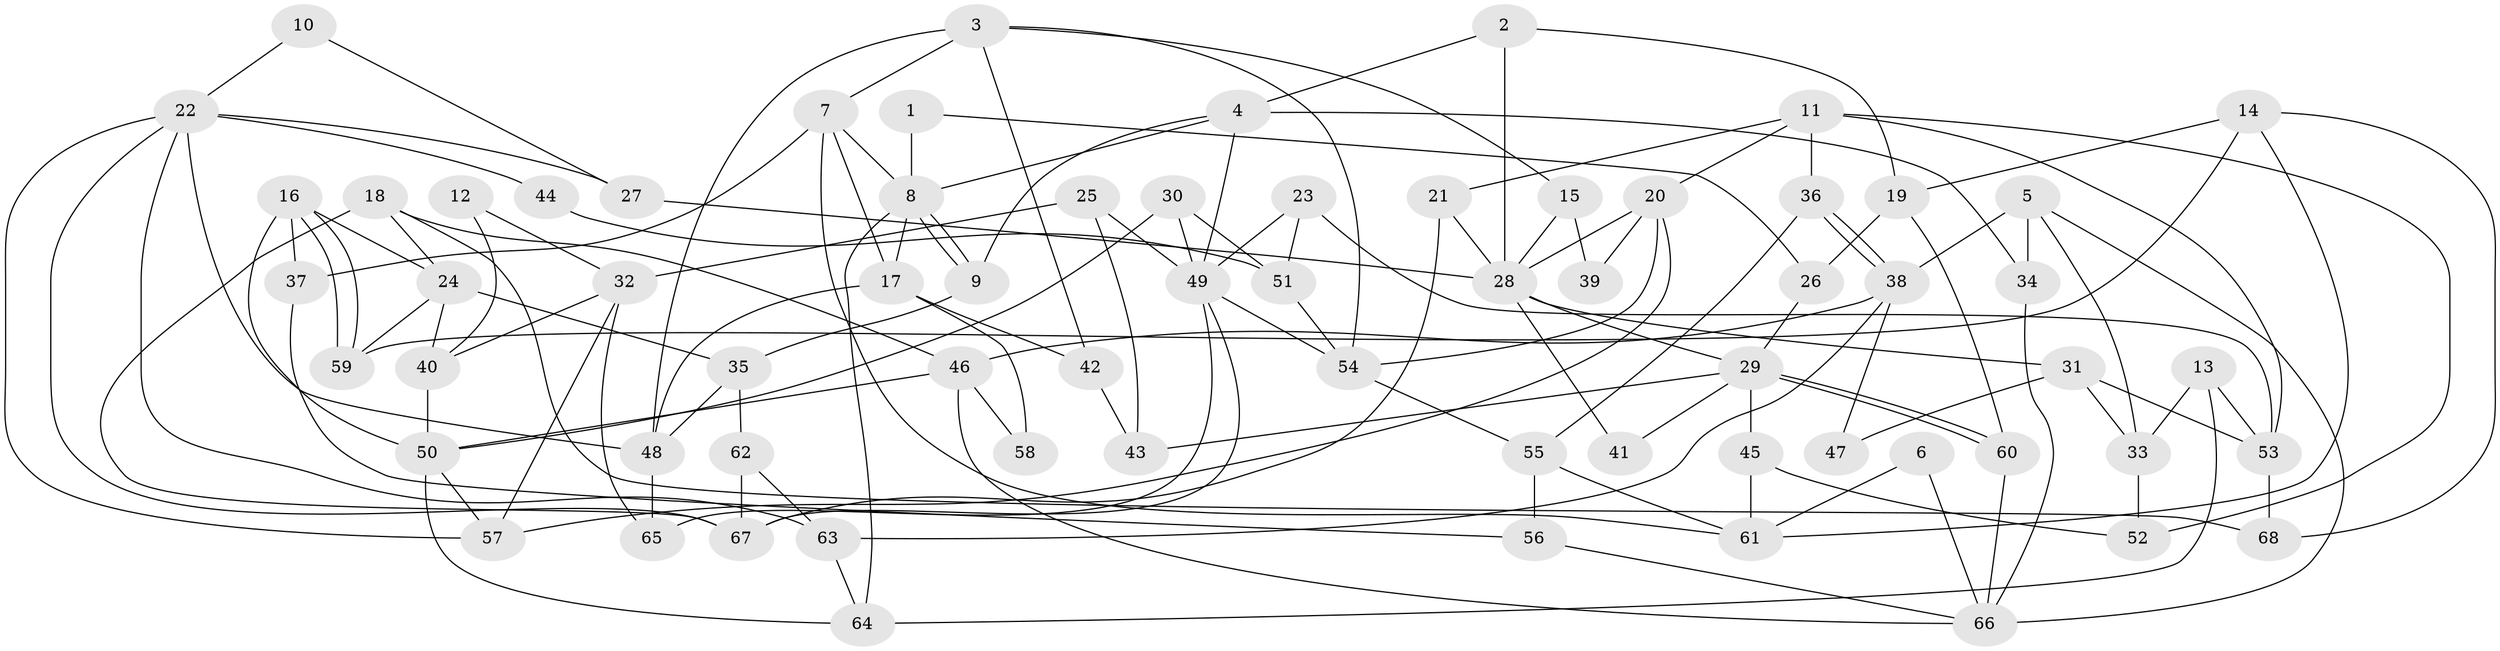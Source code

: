 // coarse degree distribution, {3: 0.2619047619047619, 8: 0.047619047619047616, 5: 0.21428571428571427, 6: 0.09523809523809523, 2: 0.047619047619047616, 7: 0.11904761904761904, 9: 0.07142857142857142, 4: 0.14285714285714285}
// Generated by graph-tools (version 1.1) at 2025/23/03/03/25 07:23:57]
// undirected, 68 vertices, 136 edges
graph export_dot {
graph [start="1"]
  node [color=gray90,style=filled];
  1;
  2;
  3;
  4;
  5;
  6;
  7;
  8;
  9;
  10;
  11;
  12;
  13;
  14;
  15;
  16;
  17;
  18;
  19;
  20;
  21;
  22;
  23;
  24;
  25;
  26;
  27;
  28;
  29;
  30;
  31;
  32;
  33;
  34;
  35;
  36;
  37;
  38;
  39;
  40;
  41;
  42;
  43;
  44;
  45;
  46;
  47;
  48;
  49;
  50;
  51;
  52;
  53;
  54;
  55;
  56;
  57;
  58;
  59;
  60;
  61;
  62;
  63;
  64;
  65;
  66;
  67;
  68;
  1 -- 26;
  1 -- 8;
  2 -- 4;
  2 -- 28;
  2 -- 19;
  3 -- 42;
  3 -- 54;
  3 -- 7;
  3 -- 15;
  3 -- 48;
  4 -- 8;
  4 -- 49;
  4 -- 9;
  4 -- 34;
  5 -- 38;
  5 -- 66;
  5 -- 33;
  5 -- 34;
  6 -- 66;
  6 -- 61;
  7 -- 37;
  7 -- 8;
  7 -- 17;
  7 -- 61;
  8 -- 9;
  8 -- 9;
  8 -- 17;
  8 -- 64;
  9 -- 35;
  10 -- 22;
  10 -- 27;
  11 -- 36;
  11 -- 52;
  11 -- 20;
  11 -- 21;
  11 -- 53;
  12 -- 32;
  12 -- 40;
  13 -- 64;
  13 -- 53;
  13 -- 33;
  14 -- 68;
  14 -- 59;
  14 -- 19;
  14 -- 61;
  15 -- 28;
  15 -- 39;
  16 -- 59;
  16 -- 59;
  16 -- 50;
  16 -- 24;
  16 -- 37;
  17 -- 42;
  17 -- 48;
  17 -- 58;
  18 -- 46;
  18 -- 24;
  18 -- 67;
  18 -- 68;
  19 -- 26;
  19 -- 60;
  20 -- 57;
  20 -- 28;
  20 -- 39;
  20 -- 54;
  21 -- 67;
  21 -- 28;
  22 -- 57;
  22 -- 48;
  22 -- 27;
  22 -- 44;
  22 -- 63;
  22 -- 67;
  23 -- 53;
  23 -- 49;
  23 -- 51;
  24 -- 35;
  24 -- 40;
  24 -- 59;
  25 -- 32;
  25 -- 49;
  25 -- 43;
  26 -- 29;
  27 -- 28;
  28 -- 29;
  28 -- 31;
  28 -- 41;
  29 -- 60;
  29 -- 60;
  29 -- 41;
  29 -- 43;
  29 -- 45;
  30 -- 51;
  30 -- 50;
  30 -- 49;
  31 -- 33;
  31 -- 47;
  31 -- 53;
  32 -- 65;
  32 -- 40;
  32 -- 57;
  33 -- 52;
  34 -- 66;
  35 -- 48;
  35 -- 62;
  36 -- 38;
  36 -- 38;
  36 -- 55;
  37 -- 56;
  38 -- 63;
  38 -- 46;
  38 -- 47;
  40 -- 50;
  42 -- 43;
  44 -- 51;
  45 -- 61;
  45 -- 52;
  46 -- 66;
  46 -- 50;
  46 -- 58;
  48 -- 65;
  49 -- 67;
  49 -- 54;
  49 -- 65;
  50 -- 64;
  50 -- 57;
  51 -- 54;
  53 -- 68;
  54 -- 55;
  55 -- 61;
  55 -- 56;
  56 -- 66;
  60 -- 66;
  62 -- 67;
  62 -- 63;
  63 -- 64;
}
